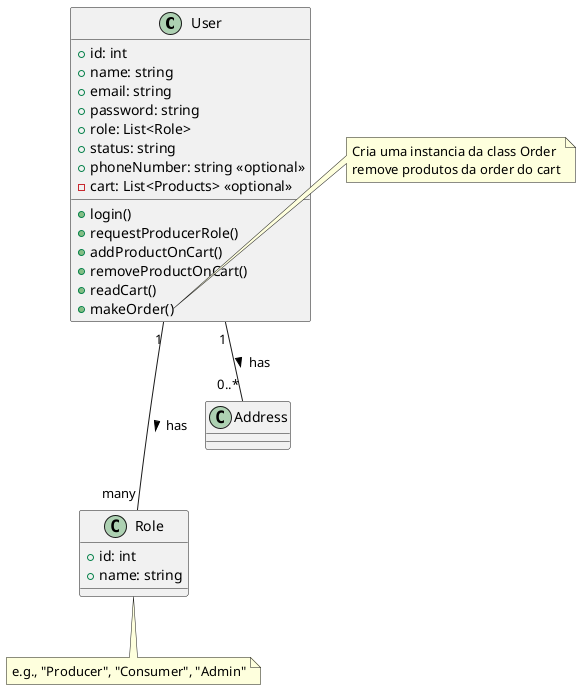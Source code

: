 @startuml
'https://plantuml.com/class-diagram

class User {
    + id: int
    + name: string
    + email: string
    + password: string
    + role: List<Role>
    + status: string
    + phoneNumber: string <<optional>>
    - cart: List<Products> <<optional>>

    + login()
    + requestProducerRole()
    + addProductOnCart()
    + removeProductOnCart()
    + readCart()
    + makeOrder()
}

note right of User::makeOrder
   Cria uma instancia da class Order
   remove produtos da order do cart
end note

' Role Class
class Role {
    + id: int
    + name: string
}

note bottom of Role: e.g., "Producer", "Consumer", "Admin"

' User-Address Relationship
User "1" -- "0..*" Address : has >

' User-Role Relationship
User "1" --- "many" Role : has >

@enduml